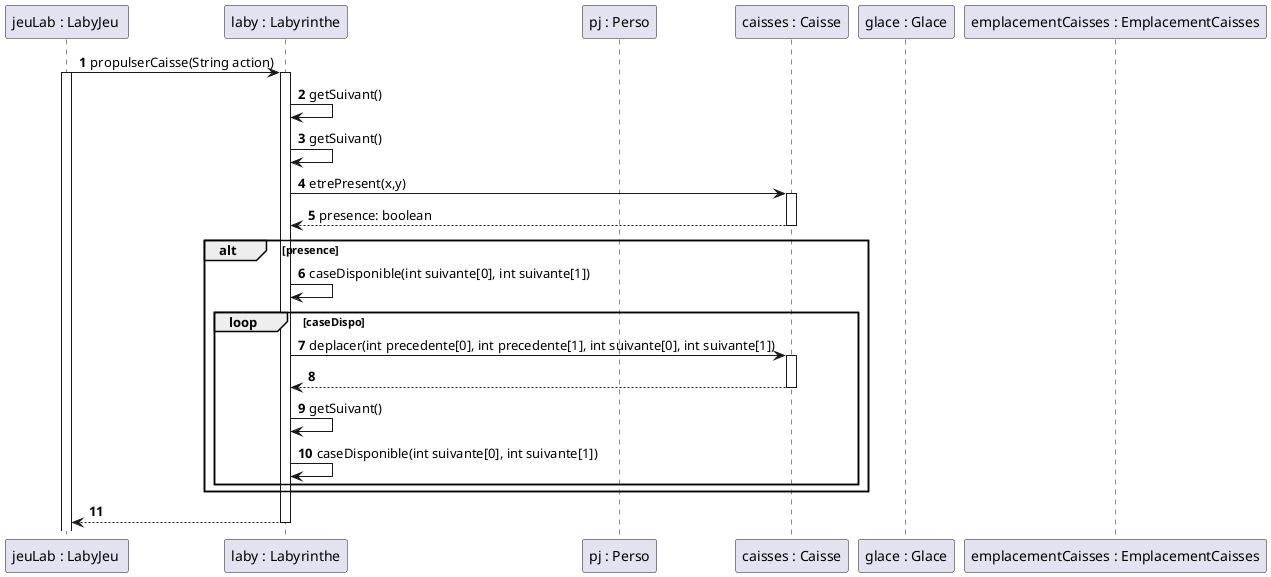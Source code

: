 @startuml
'https://plantuml.com/sequence-diagram
participant "jeuLab : LabyJeu " as lj
participant "laby : Labyrinthe" as l
participant "pj : Perso" as p
participant "caisses : Caisse" as c
participant "glace : Glace" as g
participant "emplacementCaisses : EmplacementCaisses" as ep


autonumber

lj -> l : propulserCaisse(String action)
activate lj
activate l
l -> l : getSuivant()
l -> l : getSuivant()
l -> c : etrePresent(x,y)
activate c
l <-- c : presence: boolean
deactivate c

alt presence

    l -> l : caseDisponible(int suivante[0], int suivante[1])
    loop caseDispo
        l -> c : deplacer(int precedente[0], int precedente[1], int suivante[0], int suivante[1])
        activate c
        l <-- c
        deactivate c
        l -> l : getSuivant()
        l -> l : caseDisponible(int suivante[0], int suivante[1])
    end

end

lj <-- l
deactivate l




@enduml